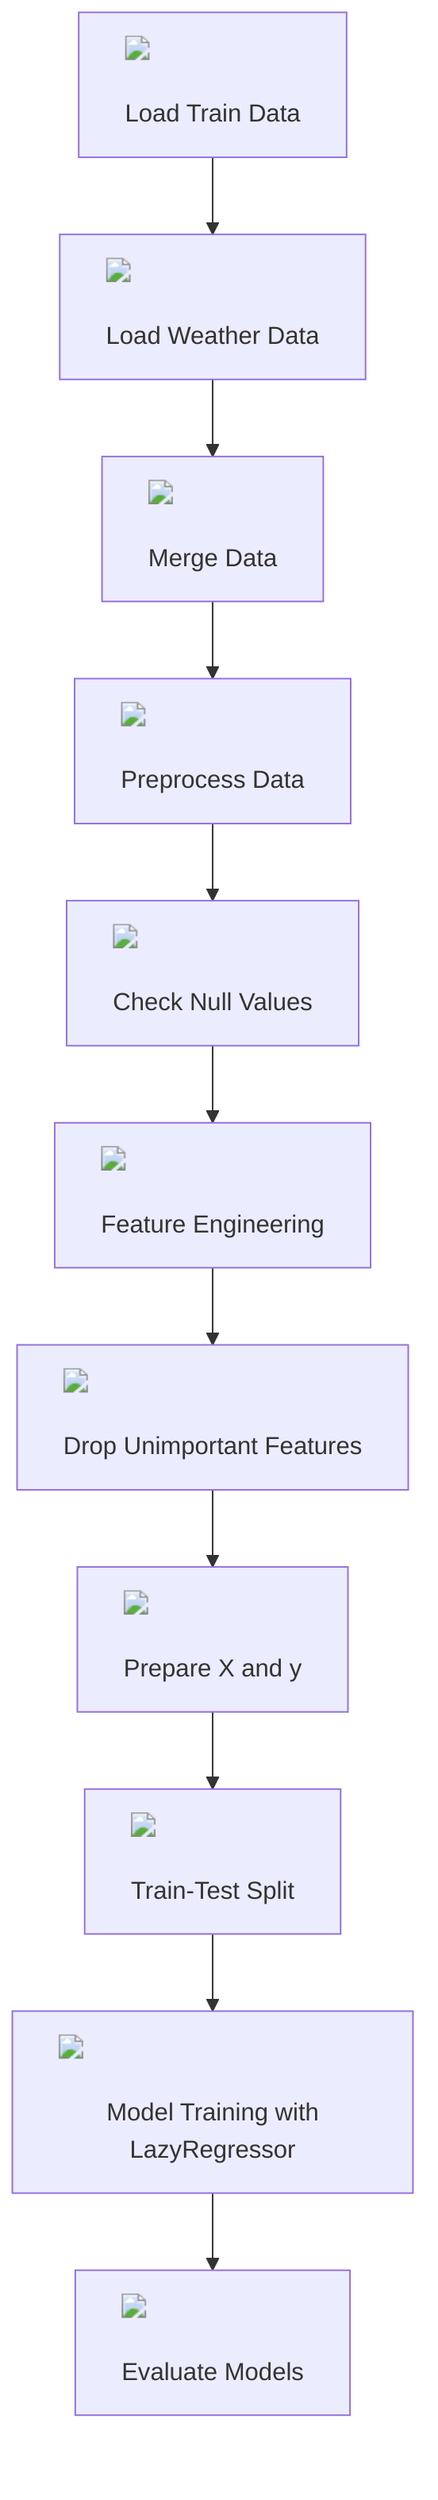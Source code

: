 flowchart TD
    A["<img src='file.svg'/> <br/> Load Train Data"] --> B["<img src='file.svg'/> <br/> Load Weather Data"]
    B --> C["<img src='table.svg'/> <br/> Merge Data"]
    C --> D["<img src='column_split.svg'/> <br/> Preprocess Data"]
    D --> E["<img src='boxplot_template.svg'/> <br/> Check Null Values"]
    E --> F["<img src='column_split.svg'/> <br/> Feature Engineering"]
    F --> G["<img src='table.svg'/> <br/> Drop Unimportant Features"]
    G --> H["<img src='table.svg'/> <br/> Prepare X and y"]
    H --> I["<img src='row_split.svg'/> <br/> Train-Test Split"]
    I --> J["<img src='brain.svg'/> <br/> Model Training with LazyRegressor"]
    J --> K["<img src='table.svg'/> <br/> Evaluate Models"]